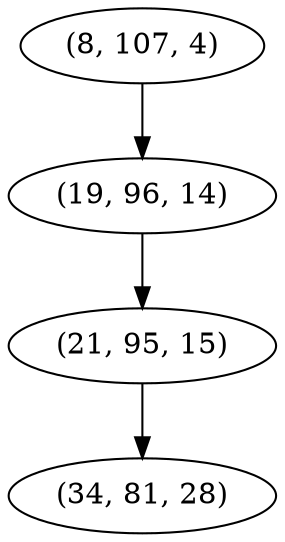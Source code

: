 digraph tree {
    "(8, 107, 4)";
    "(19, 96, 14)";
    "(21, 95, 15)";
    "(34, 81, 28)";
    "(8, 107, 4)" -> "(19, 96, 14)";
    "(19, 96, 14)" -> "(21, 95, 15)";
    "(21, 95, 15)" -> "(34, 81, 28)";
}
